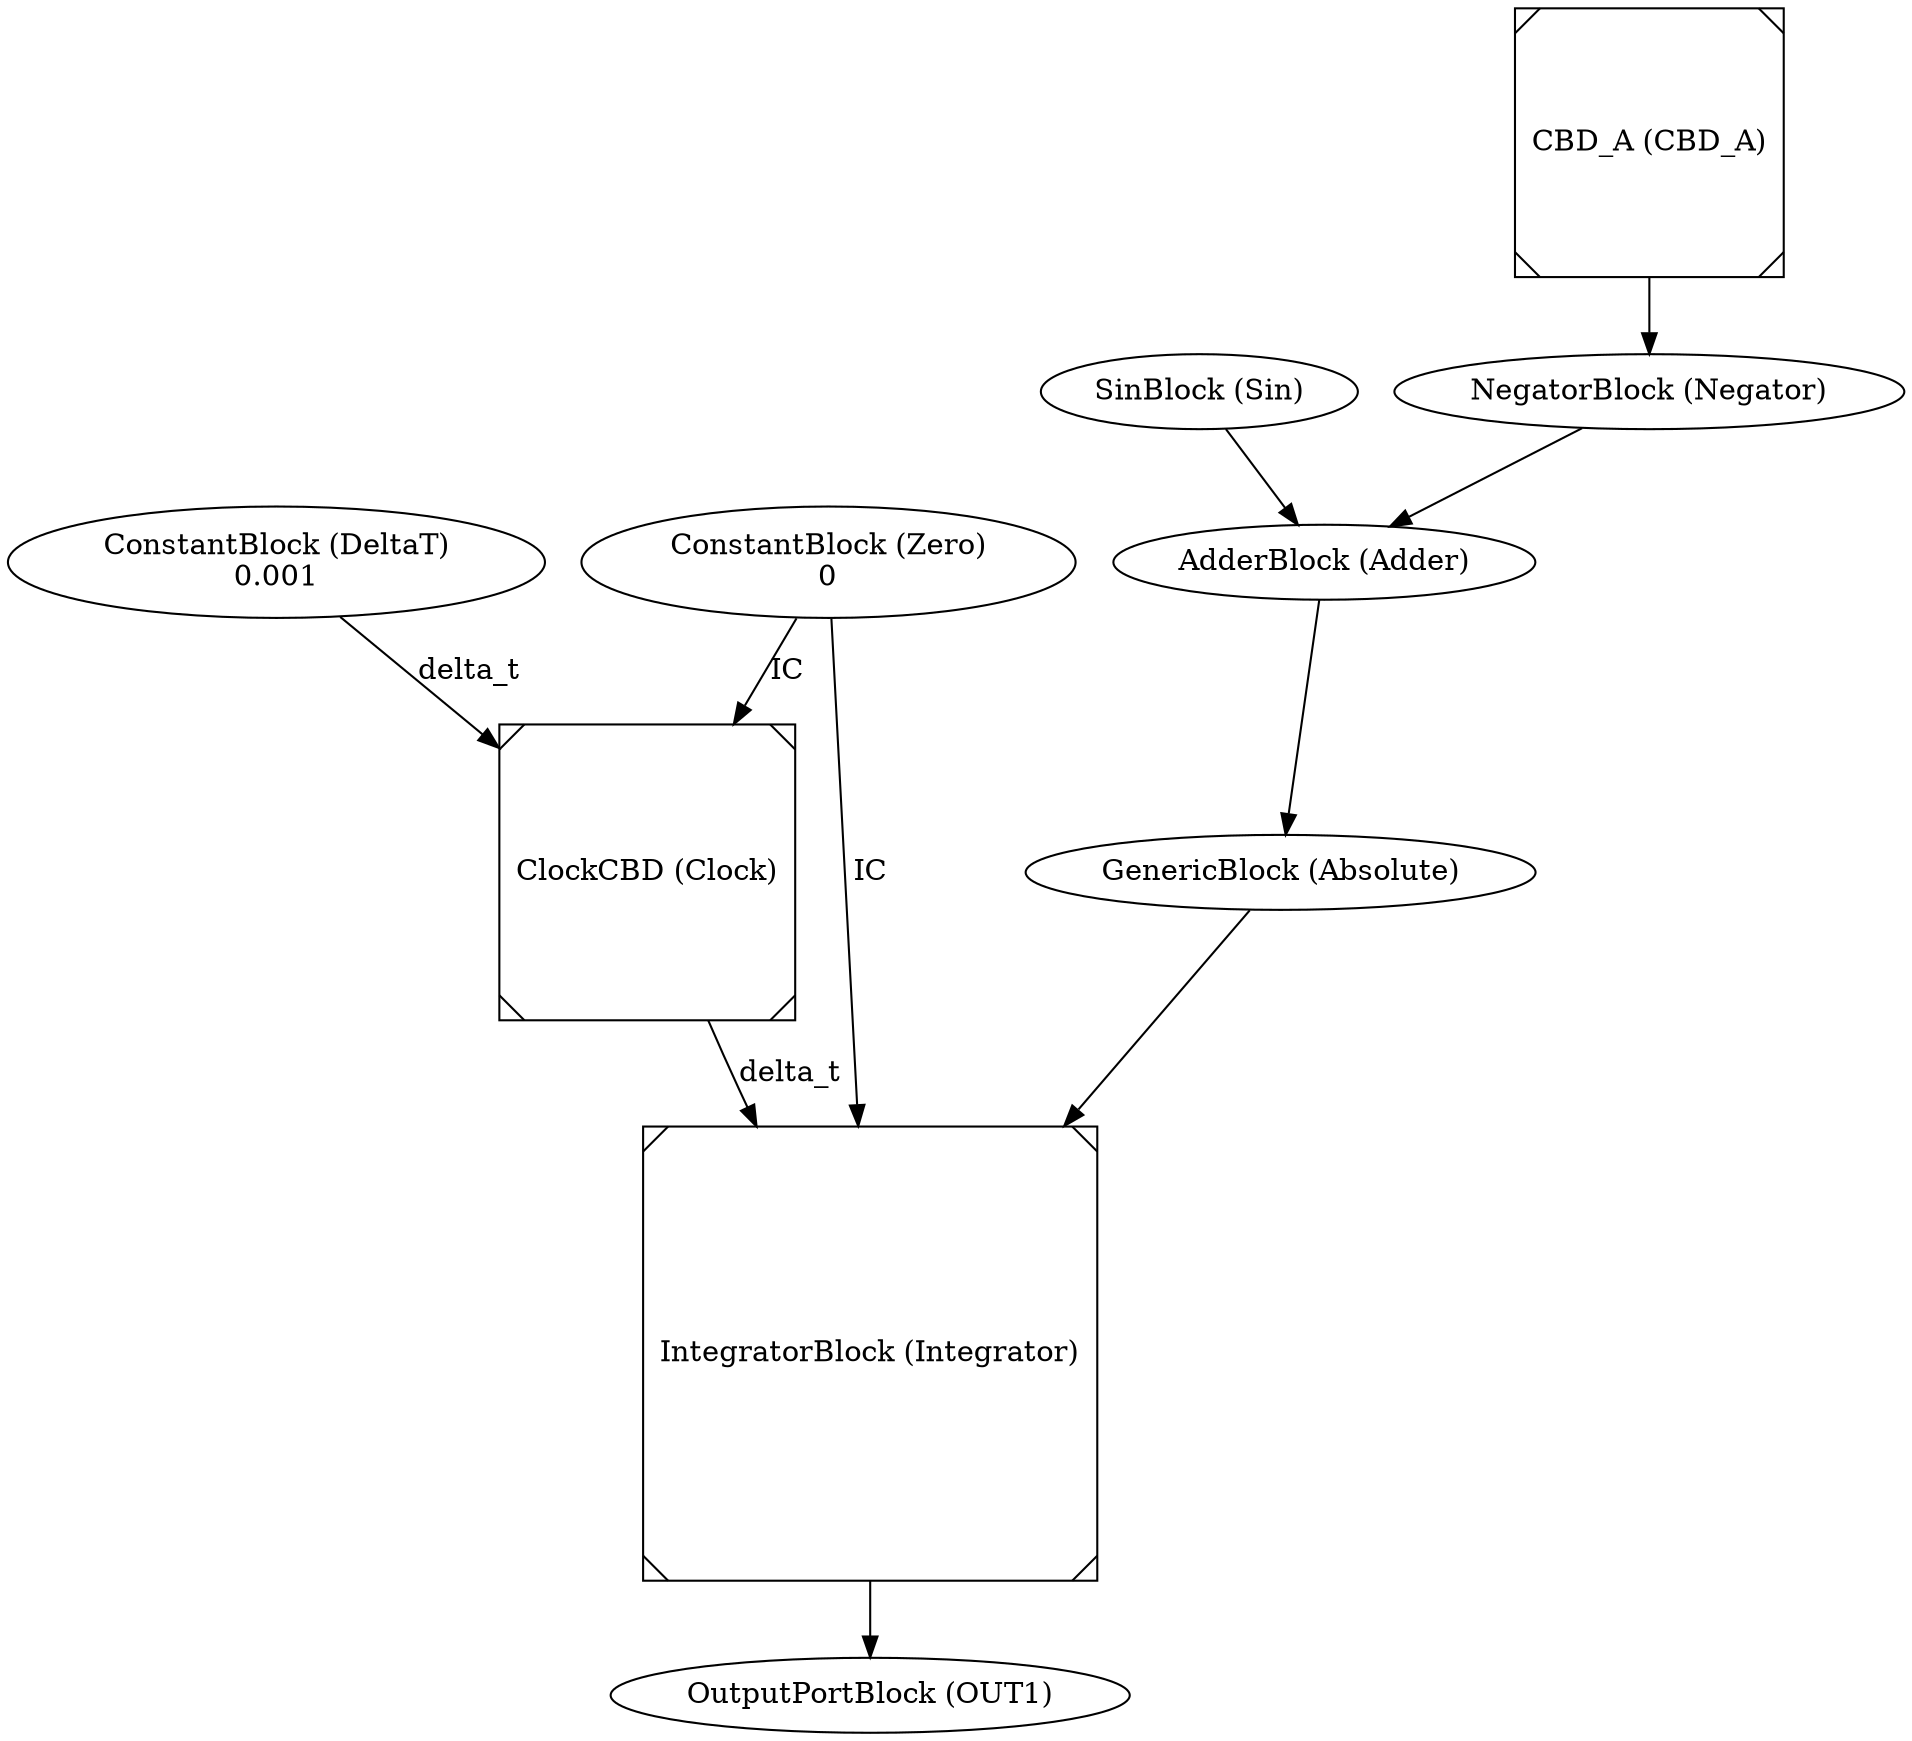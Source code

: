 digraph graphname
{OUT1 [label="OutputPortBlock (OUT1)"];
Integrator -> OUT1 [label=""];
Clock [label="ClockCBD (Clock)",shape=Msquare];
DeltaT -> Clock [label="delta_t"];
Zero -> Clock [label="IC"];
Zero [label="ConstantBlock (Zero)\n0"];
DeltaT [label="ConstantBlock (DeltaT)\n0.001"];
Sin [label="SinBlock (Sin)"];
Absolute [label="GenericBlock (Absolute)"];
Adder -> Absolute [label=""];
Adder [label="AdderBlock (Adder)"];
Negator -> Adder [label=""];
Sin -> Adder [label=""];
Negator [label="NegatorBlock (Negator)"];
CBD_A -> Negator [label=""];
CBD_A [label="CBD_A (CBD_A)",shape=Msquare];
Integrator [label="IntegratorBlock (Integrator)",shape=Msquare];
Clock -> Integrator [label="delta_t"];
Zero -> Integrator [label="IC"];
Absolute -> Integrator [label=""];

}